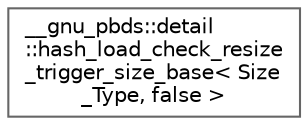 digraph "Graphical Class Hierarchy"
{
 // LATEX_PDF_SIZE
  bgcolor="transparent";
  edge [fontname=Helvetica,fontsize=10,labelfontname=Helvetica,labelfontsize=10];
  node [fontname=Helvetica,fontsize=10,shape=box,height=0.2,width=0.4];
  rankdir="LR";
  Node0 [id="Node000000",label="__gnu_pbds::detail\l::hash_load_check_resize\l_trigger_size_base\< Size\l_Type, false \>",height=0.2,width=0.4,color="grey40", fillcolor="white", style="filled",URL="$class____gnu__pbds_1_1detail_1_1hash__load__check__resize__trigger__size__base_3_01_size___type_00_01false_01_4.html",tooltip=" "];
}
